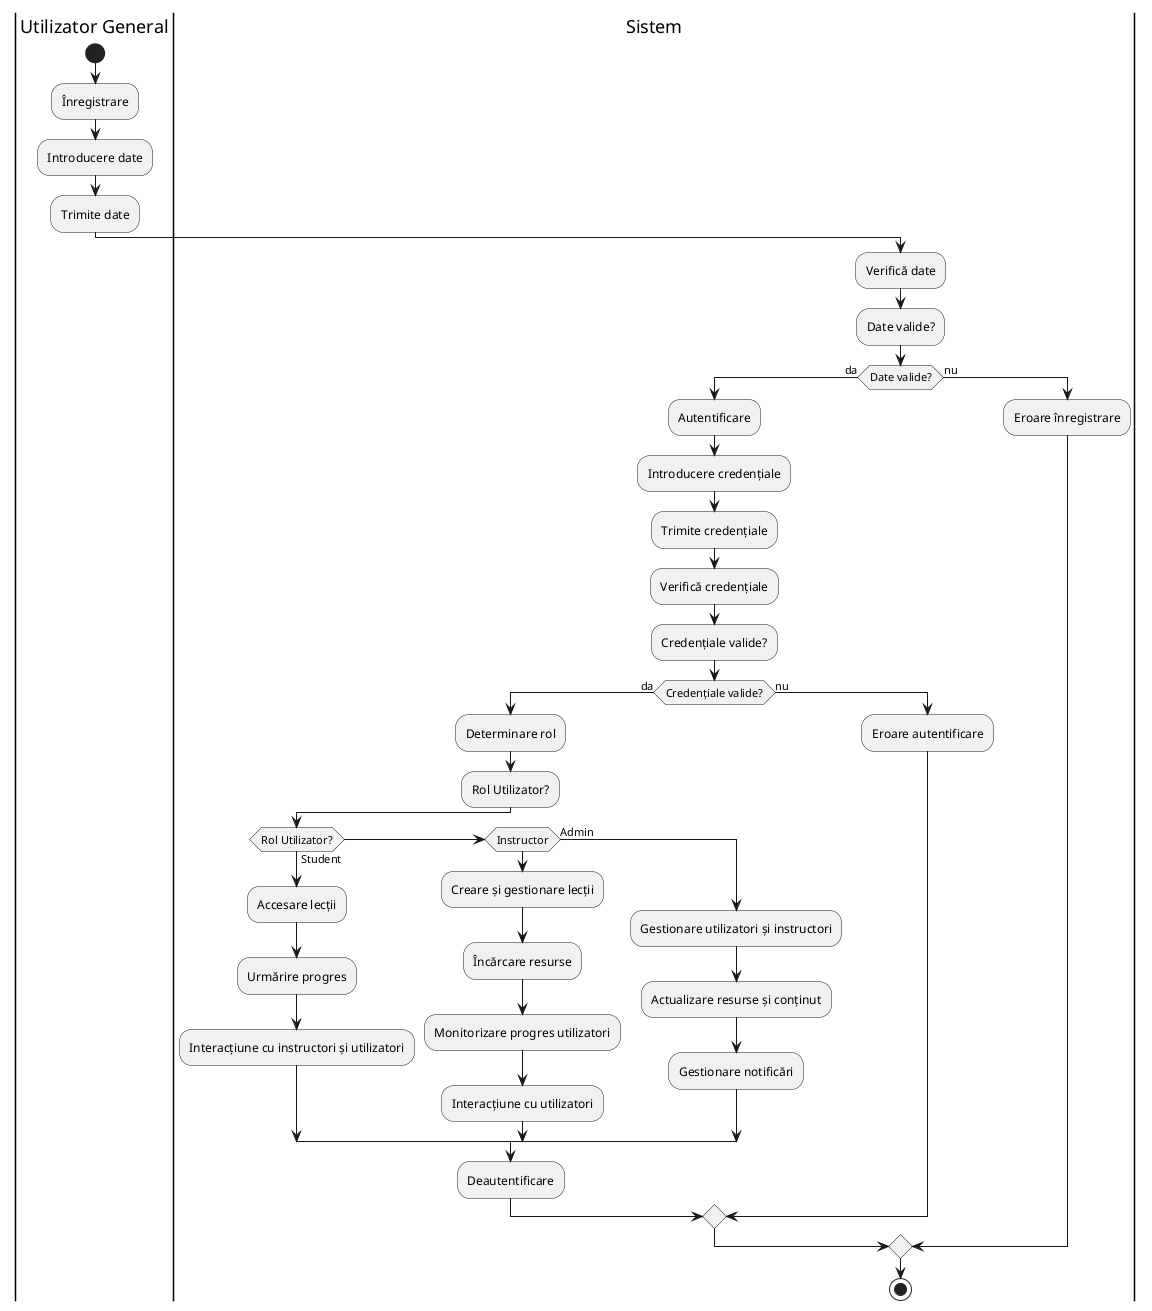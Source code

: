 @startuml
|Utilizator General|
start
:Înregistrare;
:Introducere date;
:Trimite date;

|Sistem|
:Verifică date;
:Date valide?;

if (Date valide?) then (da)
  :Autentificare;
  :Introducere credențiale;
  :Trimite credențiale;

  :Verifică credențiale;
  :Credențiale valide?;

  if (Credențiale valide?) then (da)
    :Determinare rol;
    :Rol Utilizator?;

    if (Rol Utilizator?) then (Student)
      :Accesare lecții;
      :Urmărire progres;
      :Interacțiune cu instructori și utilizatori;
    else if (Instructor)
      :Creare și gestionare lecții;
      :Încărcare resurse;
      :Monitorizare progres utilizatori;
      :Interacțiune cu utilizatori;
    else (Admin)
      :Gestionare utilizatori și instructori;
      :Actualizare resurse și conținut;
      :Gestionare notificări;
    endif

    :Deautentificare;
  else (nu)
    :Eroare autentificare;
  endif
else (nu)
  :Eroare înregistrare;
endif

stop
@enduml
